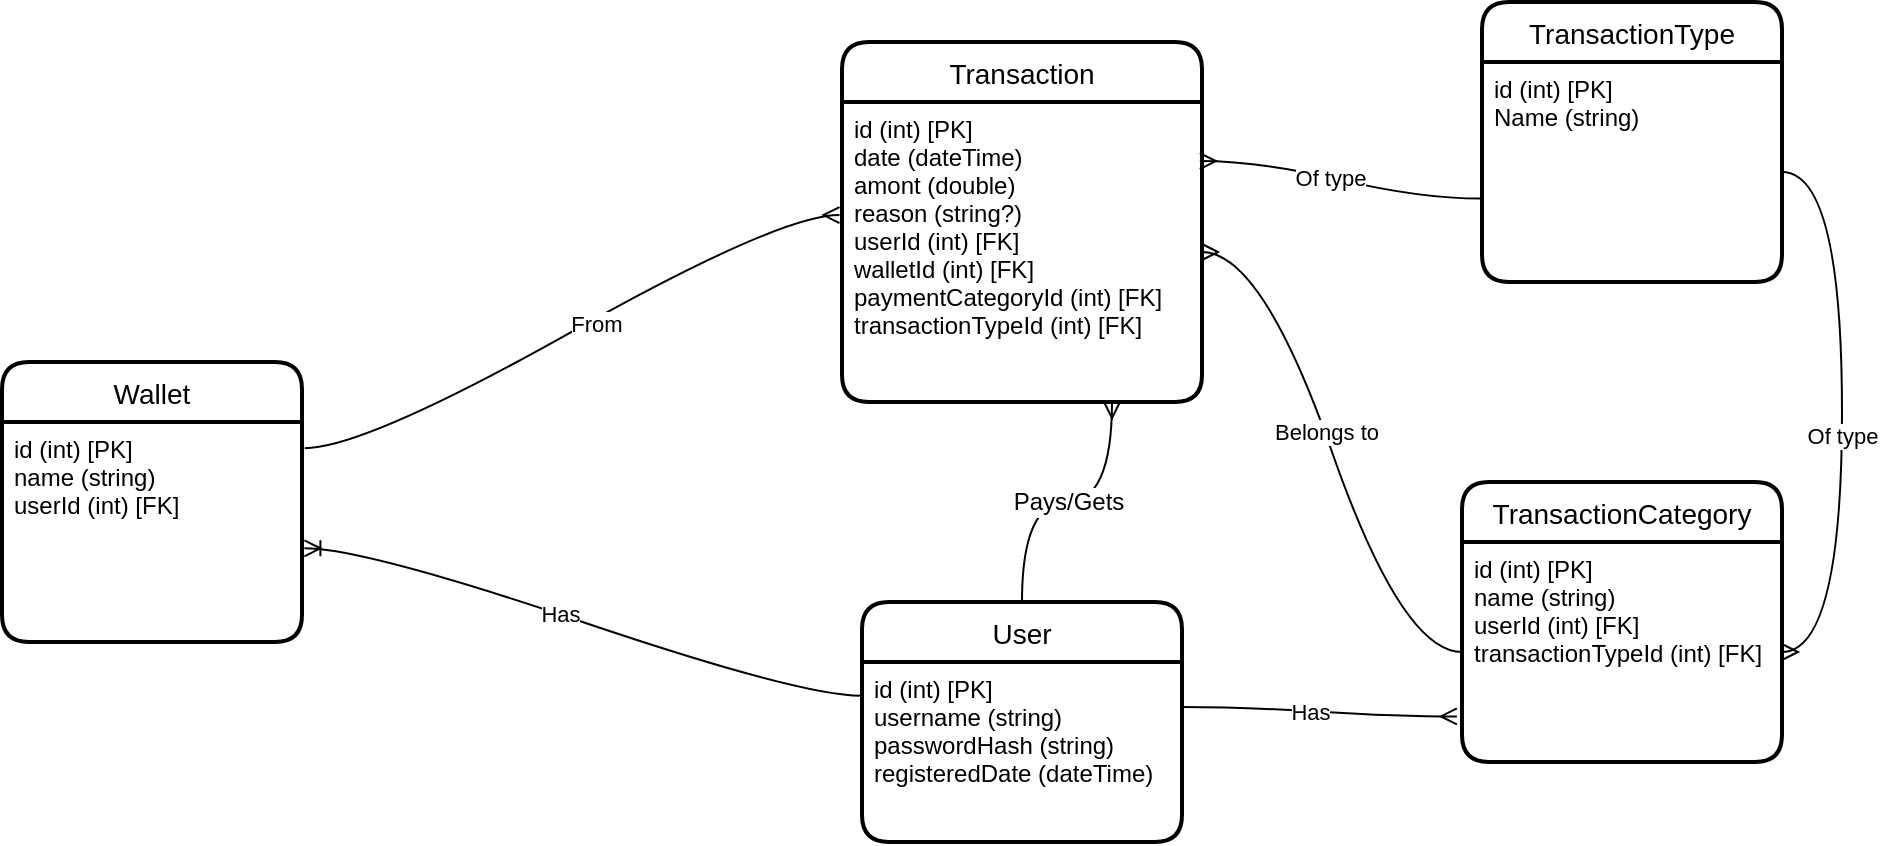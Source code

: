 <mxfile version="20.2.3" type="device"><diagram id="pC6QpgtCtw0tV6N1V-GI" name="Page-1"><mxGraphModel dx="755" dy="481" grid="1" gridSize="10" guides="1" tooltips="1" connect="1" arrows="1" fold="1" page="1" pageScale="1" pageWidth="1100" pageHeight="850" math="0" shadow="0"><root><mxCell id="0"/><mxCell id="1" parent="0"/><mxCell id="gQC49USSrQOXVY9rHRDA-1" value="User" style="swimlane;childLayout=stackLayout;horizontal=1;startSize=30;horizontalStack=0;rounded=1;fontSize=14;fontStyle=0;strokeWidth=2;resizeParent=0;resizeLast=1;shadow=0;dashed=0;align=center;" parent="1" vertex="1"><mxGeometry x="450" y="440" width="160" height="120" as="geometry"/></mxCell><mxCell id="gQC49USSrQOXVY9rHRDA-2" value="id (int) [PK]&#10;username (string)&#10;passwordHash (string)&#10;registeredDate (dateTime)&#10;" style="align=left;strokeColor=none;fillColor=none;spacingLeft=4;fontSize=12;verticalAlign=top;resizable=0;rotatable=0;part=1;" parent="gQC49USSrQOXVY9rHRDA-1" vertex="1"><mxGeometry y="30" width="160" height="90" as="geometry"/></mxCell><mxCell id="gQC49USSrQOXVY9rHRDA-14" value="Transaction" style="swimlane;childLayout=stackLayout;horizontal=1;startSize=30;horizontalStack=0;rounded=1;fontSize=14;fontStyle=0;strokeWidth=2;resizeParent=0;resizeLast=1;shadow=0;dashed=0;align=center;" parent="1" vertex="1"><mxGeometry x="440" y="160" width="180" height="180" as="geometry"/></mxCell><mxCell id="gQC49USSrQOXVY9rHRDA-15" value="id (int) [PK]&#10;date (dateTime)&#10;amont (double)&#10;reason (string?)&#10;userId (int) [FK]&#10;walletId (int) [FK]&#10;paymentCategoryId (int) [FK]&#10;transactionTypeId (int) [FK]" style="align=left;strokeColor=none;fillColor=none;spacingLeft=4;fontSize=12;verticalAlign=top;resizable=0;rotatable=0;part=1;" parent="gQC49USSrQOXVY9rHRDA-14" vertex="1"><mxGeometry y="30" width="180" height="150" as="geometry"/></mxCell><mxCell id="gQC49USSrQOXVY9rHRDA-23" value="Wallet" style="swimlane;childLayout=stackLayout;horizontal=1;startSize=30;horizontalStack=0;rounded=1;fontSize=14;fontStyle=0;strokeWidth=2;resizeParent=0;resizeLast=1;shadow=0;dashed=0;align=center;" parent="1" vertex="1"><mxGeometry x="20" y="320" width="150" height="140" as="geometry"/></mxCell><mxCell id="gQC49USSrQOXVY9rHRDA-24" value="id (int) [PK]&#10;name (string)&#10;userId (int) [FK]" style="align=left;strokeColor=none;fillColor=none;spacingLeft=4;fontSize=12;verticalAlign=top;resizable=0;rotatable=0;part=1;" parent="gQC49USSrQOXVY9rHRDA-23" vertex="1"><mxGeometry y="30" width="150" height="110" as="geometry"/></mxCell><mxCell id="gQC49USSrQOXVY9rHRDA-30" value="" style="edgeStyle=entityRelationEdgeStyle;fontSize=12;html=1;endArrow=ERmany;startArrow=none;entryX=-0.007;entryY=0.377;entryDx=0;entryDy=0;entryPerimeter=0;exitX=1.009;exitY=0.119;exitDx=0;exitDy=0;exitPerimeter=0;curved=1;startFill=0;" parent="1" source="gQC49USSrQOXVY9rHRDA-24" target="gQC49USSrQOXVY9rHRDA-15" edge="1"><mxGeometry width="100" height="100" relative="1" as="geometry"><mxPoint x="110" y="190" as="sourcePoint"/><mxPoint x="570" y="220" as="targetPoint"/></mxGeometry></mxCell><mxCell id="gQC49USSrQOXVY9rHRDA-31" value="From" style="edgeLabel;html=1;align=center;verticalAlign=middle;resizable=0;points=[];" parent="gQC49USSrQOXVY9rHRDA-30" vertex="1" connectable="0"><mxGeometry x="0.081" y="-2" relative="1" as="geometry"><mxPoint as="offset"/></mxGeometry></mxCell><mxCell id="gQC49USSrQOXVY9rHRDA-33" value="Pays/Gets" style="edgeStyle=orthogonalEdgeStyle;fontSize=12;html=1;endArrow=ERmany;startArrow=none;rounded=1;curved=1;entryX=0.75;entryY=1;entryDx=0;entryDy=0;exitX=0.5;exitY=0;exitDx=0;exitDy=0;startFill=0;" parent="1" source="gQC49USSrQOXVY9rHRDA-1" target="gQC49USSrQOXVY9rHRDA-15" edge="1"><mxGeometry width="100" height="100" relative="1" as="geometry"><mxPoint x="660" y="380" as="sourcePoint"/><mxPoint x="760" y="280" as="targetPoint"/></mxGeometry></mxCell><mxCell id="gQC49USSrQOXVY9rHRDA-38" value="TransactionCategory" style="swimlane;childLayout=stackLayout;horizontal=1;startSize=30;horizontalStack=0;rounded=1;fontSize=14;fontStyle=0;strokeWidth=2;resizeParent=0;resizeLast=1;shadow=0;dashed=0;align=center;" parent="1" vertex="1"><mxGeometry x="750" y="380" width="160" height="140" as="geometry"/></mxCell><mxCell id="gQC49USSrQOXVY9rHRDA-39" value="id (int) [PK]&#10;name (string)&#10;userId (int) [FK]&#10;transactionTypeId (int) [FK]" style="align=left;strokeColor=none;fillColor=none;spacingLeft=4;fontSize=12;verticalAlign=top;resizable=0;rotatable=0;part=1;" parent="gQC49USSrQOXVY9rHRDA-38" vertex="1"><mxGeometry y="30" width="160" height="110" as="geometry"/></mxCell><mxCell id="gQC49USSrQOXVY9rHRDA-44" value="" style="edgeStyle=entityRelationEdgeStyle;fontSize=12;html=1;endArrow=none;startArrow=ERmany;rounded=1;curved=1;entryX=0;entryY=0.5;entryDx=0;entryDy=0;exitX=1;exitY=0.5;exitDx=0;exitDy=0;endFill=0;" parent="1" source="gQC49USSrQOXVY9rHRDA-15" target="gQC49USSrQOXVY9rHRDA-39" edge="1"><mxGeometry width="100" height="100" relative="1" as="geometry"><mxPoint x="570" y="260" as="sourcePoint"/><mxPoint x="770" y="335" as="targetPoint"/></mxGeometry></mxCell><mxCell id="gQC49USSrQOXVY9rHRDA-45" value="Belongs to" style="edgeLabel;html=1;align=center;verticalAlign=middle;resizable=0;points=[];" parent="gQC49USSrQOXVY9rHRDA-44" vertex="1" connectable="0"><mxGeometry x="-0.077" relative="1" as="geometry"><mxPoint as="offset"/></mxGeometry></mxCell><mxCell id="gQC49USSrQOXVY9rHRDA-47" value="" style="edgeStyle=entityRelationEdgeStyle;fontSize=12;html=1;endArrow=ERmany;startArrow=none;rounded=1;curved=1;exitX=1;exitY=0.25;exitDx=0;exitDy=0;entryX=-0.016;entryY=0.793;entryDx=0;entryDy=0;entryPerimeter=0;startFill=0;" parent="1" source="gQC49USSrQOXVY9rHRDA-2" target="gQC49USSrQOXVY9rHRDA-39" edge="1"><mxGeometry width="100" height="100" relative="1" as="geometry"><mxPoint x="600" y="452.5" as="sourcePoint"/><mxPoint x="800" y="527.5" as="targetPoint"/></mxGeometry></mxCell><mxCell id="gQC49USSrQOXVY9rHRDA-48" value="Has" style="edgeLabel;html=1;align=center;verticalAlign=middle;resizable=0;points=[];" parent="gQC49USSrQOXVY9rHRDA-47" vertex="1" connectable="0"><mxGeometry x="-0.077" relative="1" as="geometry"><mxPoint as="offset"/></mxGeometry></mxCell><mxCell id="9SF8P5BIsn2xp5m7qPJy-1" value="" style="edgeStyle=entityRelationEdgeStyle;fontSize=12;html=1;endArrow=ERoneToMany;fontColor=none;entryX=1.008;entryY=0.574;entryDx=0;entryDy=0;entryPerimeter=0;exitX=-0.004;exitY=0.187;exitDx=0;exitDy=0;exitPerimeter=0;curved=1;" parent="1" source="gQC49USSrQOXVY9rHRDA-2" target="gQC49USSrQOXVY9rHRDA-24" edge="1"><mxGeometry width="100" height="100" relative="1" as="geometry"><mxPoint x="220" y="520" as="sourcePoint"/><mxPoint x="320" y="420" as="targetPoint"/></mxGeometry></mxCell><mxCell id="9SF8P5BIsn2xp5m7qPJy-2" value="Has" style="edgeLabel;html=1;align=center;verticalAlign=middle;resizable=0;points=[];fontColor=none;" parent="9SF8P5BIsn2xp5m7qPJy-1" vertex="1" connectable="0"><mxGeometry x="0.082" relative="1" as="geometry"><mxPoint as="offset"/></mxGeometry></mxCell><mxCell id="Cm-kauG5euW8GxzY59Se-1" value="TransactionType" style="swimlane;childLayout=stackLayout;horizontal=1;startSize=30;horizontalStack=0;rounded=1;fontSize=14;fontStyle=0;strokeWidth=2;resizeParent=0;resizeLast=1;shadow=0;dashed=0;align=center;" vertex="1" parent="1"><mxGeometry x="760" y="140" width="150" height="140" as="geometry"/></mxCell><mxCell id="Cm-kauG5euW8GxzY59Se-2" value="id (int) [PK]&#10;Name (string)" style="align=left;strokeColor=none;fillColor=none;spacingLeft=4;fontSize=12;verticalAlign=top;resizable=0;rotatable=0;part=1;" vertex="1" parent="Cm-kauG5euW8GxzY59Se-1"><mxGeometry y="30" width="150" height="110" as="geometry"/></mxCell><mxCell id="Cm-kauG5euW8GxzY59Se-3" value="" style="edgeStyle=entityRelationEdgeStyle;fontSize=12;html=1;endArrow=none;startArrow=ERmany;rounded=1;curved=1;entryX=-0.004;entryY=0.621;entryDx=0;entryDy=0;exitX=0.994;exitY=0.197;exitDx=0;exitDy=0;endFill=0;exitPerimeter=0;entryPerimeter=0;" edge="1" parent="1" source="gQC49USSrQOXVY9rHRDA-15" target="Cm-kauG5euW8GxzY59Se-2"><mxGeometry width="100" height="100" relative="1" as="geometry"><mxPoint x="650" y="220" as="sourcePoint"/><mxPoint x="800" y="360" as="targetPoint"/></mxGeometry></mxCell><mxCell id="Cm-kauG5euW8GxzY59Se-4" value="Of type" style="edgeLabel;html=1;align=center;verticalAlign=middle;resizable=0;points=[];" vertex="1" connectable="0" parent="Cm-kauG5euW8GxzY59Se-3"><mxGeometry x="-0.077" relative="1" as="geometry"><mxPoint as="offset"/></mxGeometry></mxCell><mxCell id="Cm-kauG5euW8GxzY59Se-5" value="" style="edgeStyle=entityRelationEdgeStyle;fontSize=12;html=1;endArrow=none;startArrow=ERmany;rounded=1;curved=1;endFill=0;" edge="1" parent="1" source="gQC49USSrQOXVY9rHRDA-39" target="Cm-kauG5euW8GxzY59Se-2"><mxGeometry width="100" height="100" relative="1" as="geometry"><mxPoint x="710.0" y="301.24" as="sourcePoint"/><mxPoint x="1010" y="253" as="targetPoint"/></mxGeometry></mxCell><mxCell id="Cm-kauG5euW8GxzY59Se-6" value="Of type" style="edgeLabel;html=1;align=center;verticalAlign=middle;resizable=0;points=[];" vertex="1" connectable="0" parent="Cm-kauG5euW8GxzY59Se-5"><mxGeometry x="-0.077" relative="1" as="geometry"><mxPoint as="offset"/></mxGeometry></mxCell></root></mxGraphModel></diagram></mxfile>